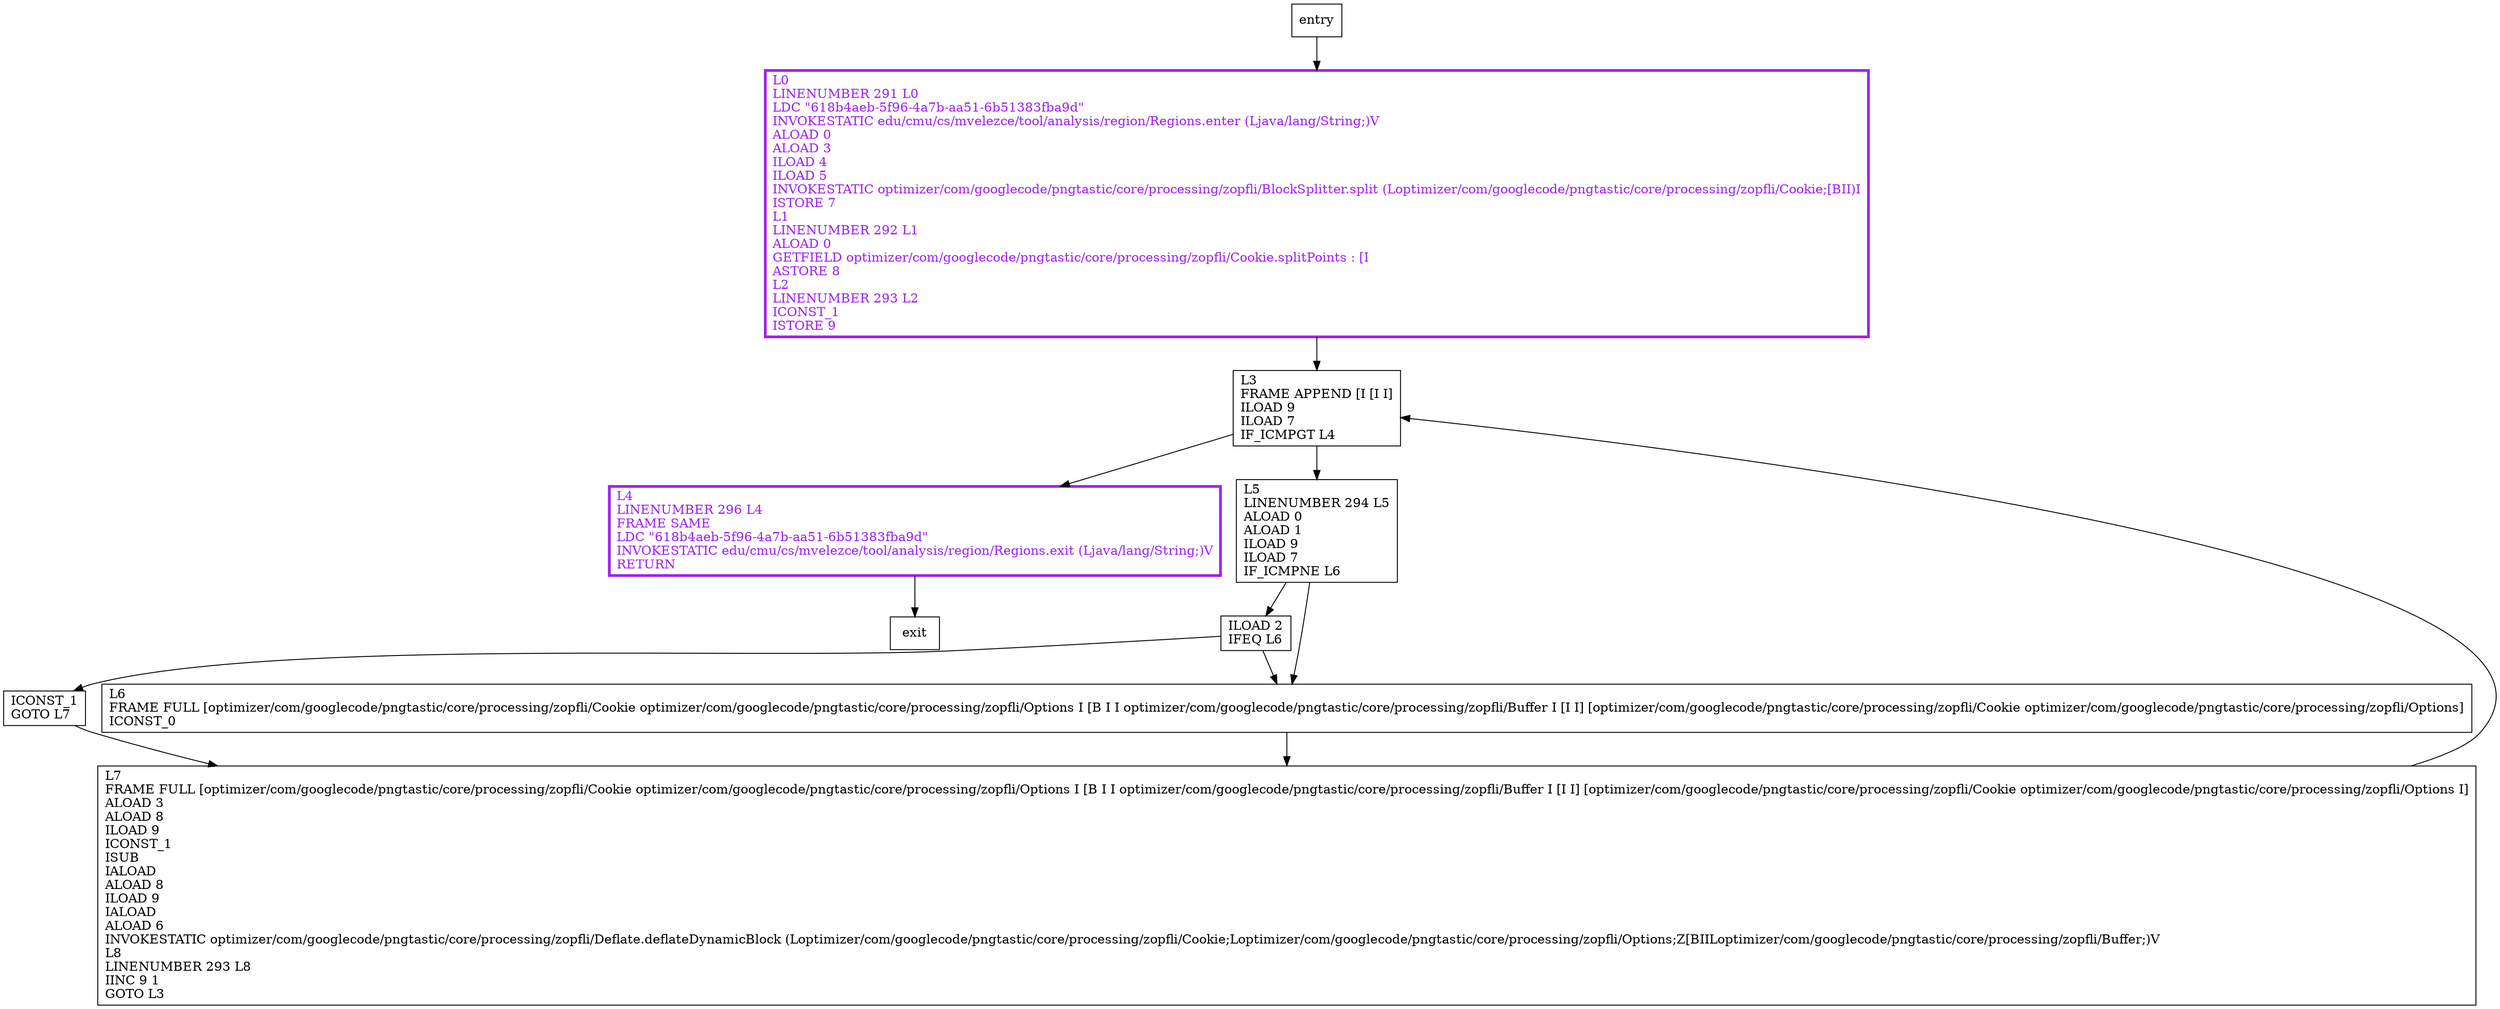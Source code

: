 digraph deflateSplittingFirst {
node [shape=record];
632627844 [label="L0\lLINENUMBER 291 L0\lLDC \"618b4aeb-5f96-4a7b-aa51-6b51383fba9d\"\lINVOKESTATIC edu/cmu/cs/mvelezce/tool/analysis/region/Regions.enter (Ljava/lang/String;)V\lALOAD 0\lALOAD 3\lILOAD 4\lILOAD 5\lINVOKESTATIC optimizer/com/googlecode/pngtastic/core/processing/zopfli/BlockSplitter.split (Loptimizer/com/googlecode/pngtastic/core/processing/zopfli/Cookie;[BII)I\lISTORE 7\lL1\lLINENUMBER 292 L1\lALOAD 0\lGETFIELD optimizer/com/googlecode/pngtastic/core/processing/zopfli/Cookie.splitPoints : [I\lASTORE 8\lL2\lLINENUMBER 293 L2\lICONST_1\lISTORE 9\l"];
1716855490 [label="ICONST_1\lGOTO L7\l"];
811792884 [label="L3\lFRAME APPEND [I [I I]\lILOAD 9\lILOAD 7\lIF_ICMPGT L4\l"];
886343183 [label="ILOAD 2\lIFEQ L6\l"];
947462790 [label="L6\lFRAME FULL [optimizer/com/googlecode/pngtastic/core/processing/zopfli/Cookie optimizer/com/googlecode/pngtastic/core/processing/zopfli/Options I [B I I optimizer/com/googlecode/pngtastic/core/processing/zopfli/Buffer I [I I] [optimizer/com/googlecode/pngtastic/core/processing/zopfli/Cookie optimizer/com/googlecode/pngtastic/core/processing/zopfli/Options]\lICONST_0\l"];
610189734 [label="L4\lLINENUMBER 296 L4\lFRAME SAME\lLDC \"618b4aeb-5f96-4a7b-aa51-6b51383fba9d\"\lINVOKESTATIC edu/cmu/cs/mvelezce/tool/analysis/region/Regions.exit (Ljava/lang/String;)V\lRETURN\l"];
2016142571 [label="L5\lLINENUMBER 294 L5\lALOAD 0\lALOAD 1\lILOAD 9\lILOAD 7\lIF_ICMPNE L6\l"];
1107201631 [label="L7\lFRAME FULL [optimizer/com/googlecode/pngtastic/core/processing/zopfli/Cookie optimizer/com/googlecode/pngtastic/core/processing/zopfli/Options I [B I I optimizer/com/googlecode/pngtastic/core/processing/zopfli/Buffer I [I I] [optimizer/com/googlecode/pngtastic/core/processing/zopfli/Cookie optimizer/com/googlecode/pngtastic/core/processing/zopfli/Options I]\lALOAD 3\lALOAD 8\lILOAD 9\lICONST_1\lISUB\lIALOAD\lALOAD 8\lILOAD 9\lIALOAD\lALOAD 6\lINVOKESTATIC optimizer/com/googlecode/pngtastic/core/processing/zopfli/Deflate.deflateDynamicBlock (Loptimizer/com/googlecode/pngtastic/core/processing/zopfli/Cookie;Loptimizer/com/googlecode/pngtastic/core/processing/zopfli/Options;Z[BIILoptimizer/com/googlecode/pngtastic/core/processing/zopfli/Buffer;)V\lL8\lLINENUMBER 293 L8\lIINC 9 1\lGOTO L3\l"];
entry;
exit;
entry -> 632627844;
632627844 -> 811792884;
1716855490 -> 1107201631;
811792884 -> 610189734;
811792884 -> 2016142571;
886343183 -> 1716855490;
886343183 -> 947462790;
947462790 -> 1107201631;
610189734 -> exit;
2016142571 -> 886343183;
2016142571 -> 947462790;
1107201631 -> 811792884;
632627844[fontcolor="purple", penwidth=3, color="purple"];
610189734[fontcolor="purple", penwidth=3, color="purple"];
}
